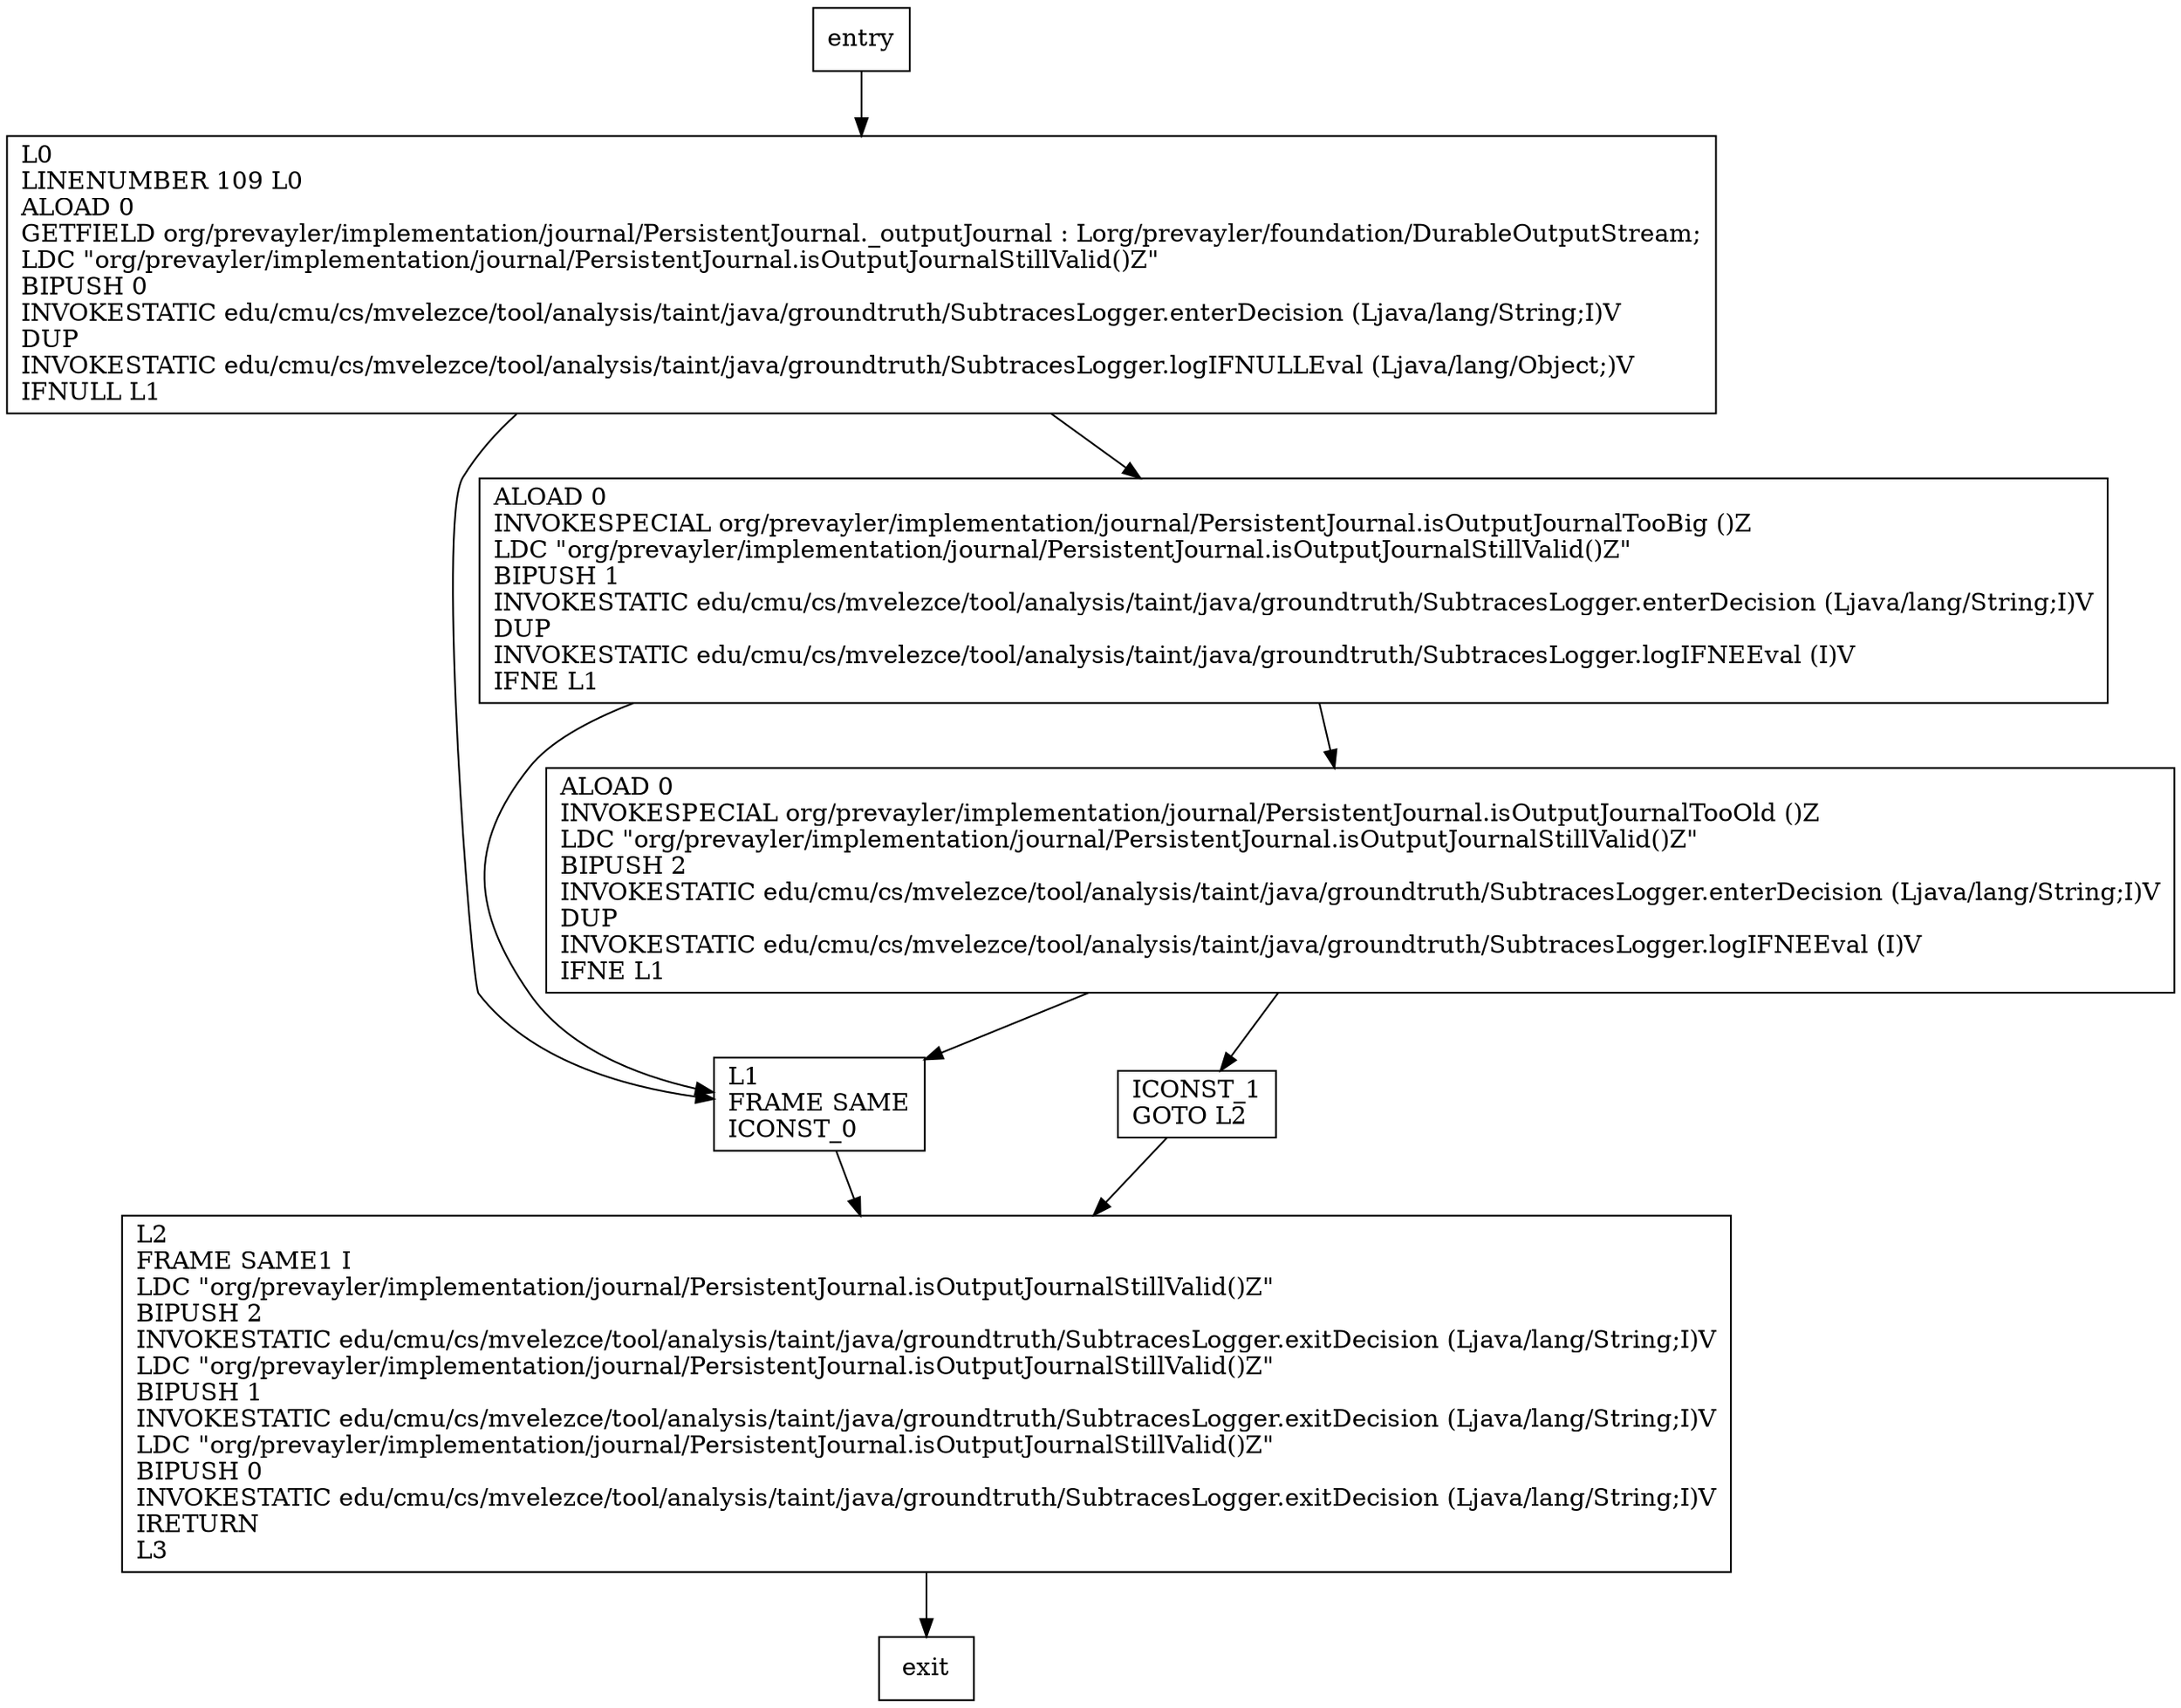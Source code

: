 digraph isOutputJournalStillValid {
node [shape=record];
1087422449 [label="L2\lFRAME SAME1 I\lLDC \"org/prevayler/implementation/journal/PersistentJournal.isOutputJournalStillValid()Z\"\lBIPUSH 2\lINVOKESTATIC edu/cmu/cs/mvelezce/tool/analysis/taint/java/groundtruth/SubtracesLogger.exitDecision (Ljava/lang/String;I)V\lLDC \"org/prevayler/implementation/journal/PersistentJournal.isOutputJournalStillValid()Z\"\lBIPUSH 1\lINVOKESTATIC edu/cmu/cs/mvelezce/tool/analysis/taint/java/groundtruth/SubtracesLogger.exitDecision (Ljava/lang/String;I)V\lLDC \"org/prevayler/implementation/journal/PersistentJournal.isOutputJournalStillValid()Z\"\lBIPUSH 0\lINVOKESTATIC edu/cmu/cs/mvelezce/tool/analysis/taint/java/groundtruth/SubtracesLogger.exitDecision (Ljava/lang/String;I)V\lIRETURN\lL3\l"];
1692142175 [label="L1\lFRAME SAME\lICONST_0\l"];
1400879039 [label="ALOAD 0\lINVOKESPECIAL org/prevayler/implementation/journal/PersistentJournal.isOutputJournalTooOld ()Z\lLDC \"org/prevayler/implementation/journal/PersistentJournal.isOutputJournalStillValid()Z\"\lBIPUSH 2\lINVOKESTATIC edu/cmu/cs/mvelezce/tool/analysis/taint/java/groundtruth/SubtracesLogger.enterDecision (Ljava/lang/String;I)V\lDUP\lINVOKESTATIC edu/cmu/cs/mvelezce/tool/analysis/taint/java/groundtruth/SubtracesLogger.logIFNEEval (I)V\lIFNE L1\l"];
1419640349 [label="ALOAD 0\lINVOKESPECIAL org/prevayler/implementation/journal/PersistentJournal.isOutputJournalTooBig ()Z\lLDC \"org/prevayler/implementation/journal/PersistentJournal.isOutputJournalStillValid()Z\"\lBIPUSH 1\lINVOKESTATIC edu/cmu/cs/mvelezce/tool/analysis/taint/java/groundtruth/SubtracesLogger.enterDecision (Ljava/lang/String;I)V\lDUP\lINVOKESTATIC edu/cmu/cs/mvelezce/tool/analysis/taint/java/groundtruth/SubtracesLogger.logIFNEEval (I)V\lIFNE L1\l"];
1146805207 [label="ICONST_1\lGOTO L2\l"];
903105747 [label="L0\lLINENUMBER 109 L0\lALOAD 0\lGETFIELD org/prevayler/implementation/journal/PersistentJournal._outputJournal : Lorg/prevayler/foundation/DurableOutputStream;\lLDC \"org/prevayler/implementation/journal/PersistentJournal.isOutputJournalStillValid()Z\"\lBIPUSH 0\lINVOKESTATIC edu/cmu/cs/mvelezce/tool/analysis/taint/java/groundtruth/SubtracesLogger.enterDecision (Ljava/lang/String;I)V\lDUP\lINVOKESTATIC edu/cmu/cs/mvelezce/tool/analysis/taint/java/groundtruth/SubtracesLogger.logIFNULLEval (Ljava/lang/Object;)V\lIFNULL L1\l"];
entry;
exit;
entry -> 903105747;
1087422449 -> exit;
1692142175 -> 1087422449;
1400879039 -> 1692142175;
1400879039 -> 1146805207;
1419640349 -> 1692142175;
1419640349 -> 1400879039;
1146805207 -> 1087422449;
903105747 -> 1692142175;
903105747 -> 1419640349;
}
